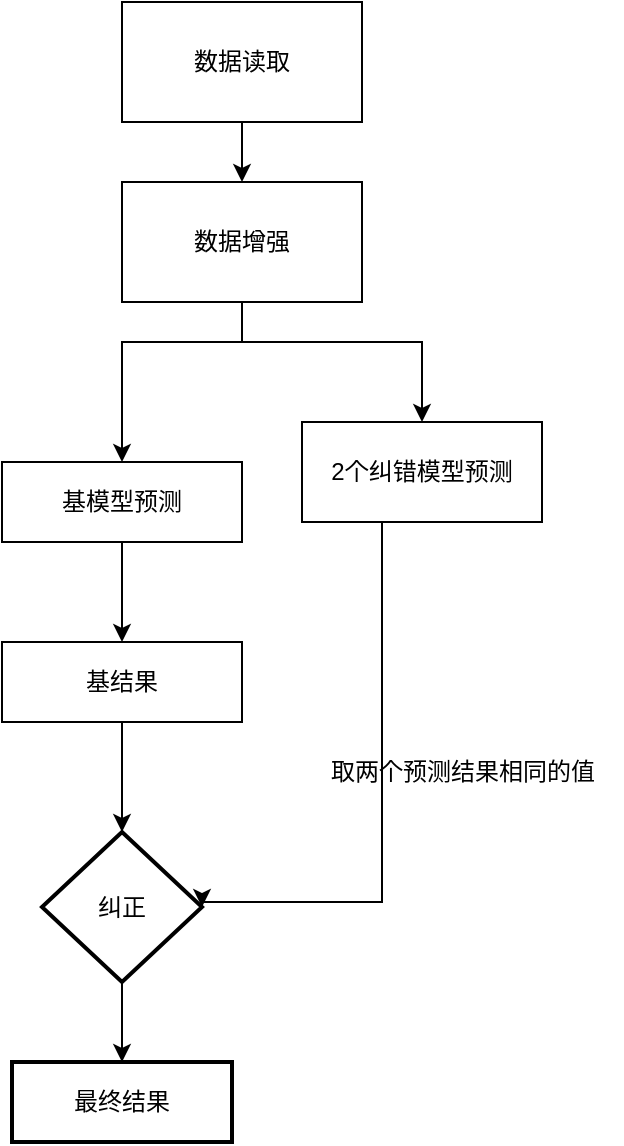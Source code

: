 <mxfile version="20.5.1" type="github">
  <diagram id="ztrk6C41VKz0y3JBxmpR" name="第 1 页">
    <mxGraphModel dx="1102" dy="582" grid="1" gridSize="10" guides="1" tooltips="1" connect="1" arrows="1" fold="1" page="1" pageScale="1" pageWidth="827" pageHeight="1169" math="0" shadow="0">
      <root>
        <mxCell id="0" />
        <mxCell id="1" parent="0" />
        <mxCell id="v_nW382A8O7cPtC-BspA-4" value="" style="edgeStyle=orthogonalEdgeStyle;rounded=0;orthogonalLoop=1;jettySize=auto;html=1;" edge="1" parent="1" source="v_nW382A8O7cPtC-BspA-1" target="v_nW382A8O7cPtC-BspA-2">
          <mxGeometry relative="1" as="geometry" />
        </mxCell>
        <mxCell id="v_nW382A8O7cPtC-BspA-1" value="数据读取" style="rounded=0;whiteSpace=wrap;html=1;" vertex="1" parent="1">
          <mxGeometry x="310" y="70" width="120" height="60" as="geometry" />
        </mxCell>
        <mxCell id="v_nW382A8O7cPtC-BspA-23" style="edgeStyle=orthogonalEdgeStyle;rounded=0;orthogonalLoop=1;jettySize=auto;html=1;entryX=0.5;entryY=0;entryDx=0;entryDy=0;" edge="1" parent="1" source="v_nW382A8O7cPtC-BspA-2" target="v_nW382A8O7cPtC-BspA-7">
          <mxGeometry relative="1" as="geometry">
            <Array as="points">
              <mxPoint x="370" y="240" />
              <mxPoint x="310" y="240" />
            </Array>
          </mxGeometry>
        </mxCell>
        <mxCell id="v_nW382A8O7cPtC-BspA-24" style="edgeStyle=orthogonalEdgeStyle;rounded=0;orthogonalLoop=1;jettySize=auto;html=1;" edge="1" parent="1" source="v_nW382A8O7cPtC-BspA-2" target="v_nW382A8O7cPtC-BspA-15">
          <mxGeometry relative="1" as="geometry">
            <Array as="points">
              <mxPoint x="370" y="240" />
              <mxPoint x="460" y="240" />
            </Array>
          </mxGeometry>
        </mxCell>
        <mxCell id="v_nW382A8O7cPtC-BspA-2" value="数据增强" style="rounded=0;whiteSpace=wrap;html=1;" vertex="1" parent="1">
          <mxGeometry x="310" y="160" width="120" height="60" as="geometry" />
        </mxCell>
        <mxCell id="v_nW382A8O7cPtC-BspA-10" value="" style="edgeStyle=orthogonalEdgeStyle;rounded=0;orthogonalLoop=1;jettySize=auto;html=1;" edge="1" parent="1" source="v_nW382A8O7cPtC-BspA-7" target="v_nW382A8O7cPtC-BspA-9">
          <mxGeometry relative="1" as="geometry" />
        </mxCell>
        <mxCell id="v_nW382A8O7cPtC-BspA-7" value="基模型预测" style="rounded=0;whiteSpace=wrap;html=1;" vertex="1" parent="1">
          <mxGeometry x="250" y="300" width="120" height="40" as="geometry" />
        </mxCell>
        <mxCell id="v_nW382A8O7cPtC-BspA-28" value="" style="edgeStyle=orthogonalEdgeStyle;rounded=0;orthogonalLoop=1;jettySize=auto;html=1;" edge="1" parent="1" source="v_nW382A8O7cPtC-BspA-9" target="v_nW382A8O7cPtC-BspA-27">
          <mxGeometry relative="1" as="geometry" />
        </mxCell>
        <mxCell id="v_nW382A8O7cPtC-BspA-9" value="基结果&lt;br&gt;" style="rounded=0;whiteSpace=wrap;html=1;" vertex="1" parent="1">
          <mxGeometry x="250" y="390" width="120" height="40" as="geometry" />
        </mxCell>
        <mxCell id="v_nW382A8O7cPtC-BspA-18" style="edgeStyle=orthogonalEdgeStyle;rounded=0;orthogonalLoop=1;jettySize=auto;html=1;entryX=1;entryY=0.5;entryDx=0;entryDy=0;entryPerimeter=0;" edge="1" parent="1" source="v_nW382A8O7cPtC-BspA-15" target="v_nW382A8O7cPtC-BspA-27">
          <mxGeometry relative="1" as="geometry">
            <mxPoint x="460" y="350" as="targetPoint" />
            <Array as="points">
              <mxPoint x="440" y="520" />
              <mxPoint x="350" y="520" />
            </Array>
          </mxGeometry>
        </mxCell>
        <mxCell id="v_nW382A8O7cPtC-BspA-15" value="2个纠错模型预测" style="rounded=0;whiteSpace=wrap;html=1;" vertex="1" parent="1">
          <mxGeometry x="400" y="280" width="120" height="50" as="geometry" />
        </mxCell>
        <mxCell id="v_nW382A8O7cPtC-BspA-25" value="&lt;span style=&quot;&quot;&gt;取两个预测结果相同的值&lt;/span&gt;" style="text;html=1;align=center;verticalAlign=middle;resizable=0;points=[];autosize=1;strokeColor=none;fillColor=none;" vertex="1" parent="1">
          <mxGeometry x="400" y="440" width="160" height="30" as="geometry" />
        </mxCell>
        <mxCell id="v_nW382A8O7cPtC-BspA-30" value="" style="edgeStyle=orthogonalEdgeStyle;rounded=0;orthogonalLoop=1;jettySize=auto;html=1;" edge="1" parent="1" source="v_nW382A8O7cPtC-BspA-27" target="v_nW382A8O7cPtC-BspA-29">
          <mxGeometry relative="1" as="geometry" />
        </mxCell>
        <mxCell id="v_nW382A8O7cPtC-BspA-27" value="纠正" style="strokeWidth=2;html=1;shape=mxgraph.flowchart.decision;whiteSpace=wrap;" vertex="1" parent="1">
          <mxGeometry x="270" y="485" width="80" height="75" as="geometry" />
        </mxCell>
        <mxCell id="v_nW382A8O7cPtC-BspA-29" value="最终结果" style="whiteSpace=wrap;html=1;strokeWidth=2;" vertex="1" parent="1">
          <mxGeometry x="255" y="600" width="110" height="40" as="geometry" />
        </mxCell>
      </root>
    </mxGraphModel>
  </diagram>
</mxfile>
